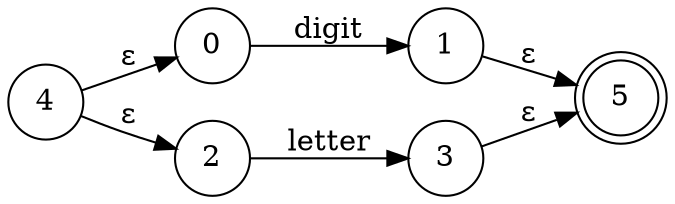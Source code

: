 digraph NFA {
    rankdir=LR;
    node [shape=circle];
    5 [shape=doublecircle];
    0 -> 1[label="digit"];
    1 -> 5[label="ε"];
    2 -> 3[label="letter"];
    3 -> 5[label="ε"];
    4 -> 2[label="ε"];
    4 -> 0[label="ε"];
}
